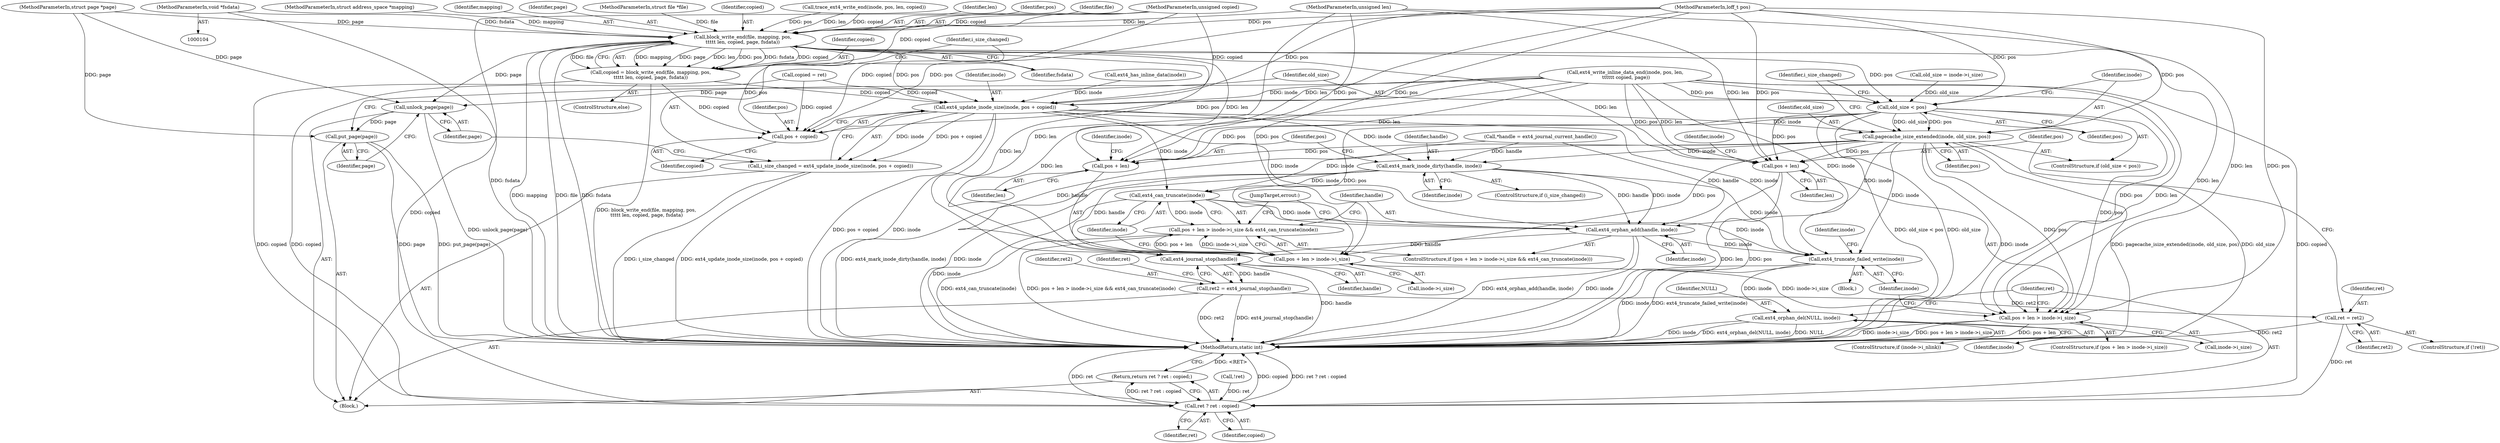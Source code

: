 digraph "0_linux_06bd3c36a733ac27962fea7d6f47168841376824_0@pointer" {
"1000111" [label="(MethodParameterIn,void *fsdata)"];
"1000166" [label="(Call,block_write_end(file, mapping, pos,\n\t\t\t\t\t len, copied, page, fsdata))"];
"1000164" [label="(Call,copied = block_write_end(file, mapping, pos,\n\t\t\t\t\t len, copied, page, fsdata))"];
"1000176" [label="(Call,ext4_update_inode_size(inode, pos + copied))"];
"1000174" [label="(Call,i_size_changed = ext4_update_inode_size(inode, pos + copied))"];
"1000189" [label="(Call,pagecache_isize_extended(inode, old_size, pos))"];
"1000195" [label="(Call,ext4_mark_inode_dirty(handle, inode))"];
"1000207" [label="(Call,ext4_can_truncate(inode))"];
"1000199" [label="(Call,pos + len > inode->i_size && ext4_can_truncate(inode))"];
"1000209" [label="(Call,ext4_orphan_add(handle, inode))"];
"1000215" [label="(Call,ext4_journal_stop(handle))"];
"1000213" [label="(Call,ret2 = ext4_journal_stop(handle))"];
"1000220" [label="(Call,ret = ret2)"];
"1000242" [label="(Call,ret ? ret : copied)"];
"1000241" [label="(Return,return ret ? ret : copied;)"];
"1000232" [label="(Call,ext4_truncate_failed_write(inode))"];
"1000238" [label="(Call,ext4_orphan_del(NULL, inode))"];
"1000200" [label="(Call,pos + len > inode->i_size)"];
"1000224" [label="(Call,pos + len > inode->i_size)"];
"1000201" [label="(Call,pos + len)"];
"1000225" [label="(Call,pos + len)"];
"1000178" [label="(Call,pos + copied)"];
"1000181" [label="(Call,unlock_page(page))"];
"1000183" [label="(Call,put_page(page))"];
"1000186" [label="(Call,old_size < pos)"];
"1000175" [label="(Identifier,i_size_changed)"];
"1000180" [label="(Identifier,copied)"];
"1000169" [label="(Identifier,pos)"];
"1000191" [label="(Identifier,old_size)"];
"1000210" [label="(Identifier,handle)"];
"1000177" [label="(Identifier,inode)"];
"1000233" [label="(Identifier,inode)"];
"1000183" [label="(Call,put_page(page))"];
"1000246" [label="(MethodReturn,static int)"];
"1000194" [label="(Identifier,i_size_changed)"];
"1000190" [label="(Identifier,inode)"];
"1000213" [label="(Call,ret2 = ext4_journal_stop(handle))"];
"1000112" [label="(Block,)"];
"1000107" [label="(MethodParameterIn,loff_t pos)"];
"1000203" [label="(Identifier,len)"];
"1000212" [label="(JumpTarget,errout:)"];
"1000197" [label="(Identifier,inode)"];
"1000209" [label="(Call,ext4_orphan_add(handle, inode))"];
"1000220" [label="(Call,ret = ret2)"];
"1000242" [label="(Call,ret ? ret : copied)"];
"1000196" [label="(Identifier,handle)"];
"1000234" [label="(ControlStructure,if (inode->i_nlink))"];
"1000187" [label="(Identifier,old_size)"];
"1000214" [label="(Identifier,ret2)"];
"1000208" [label="(Identifier,inode)"];
"1000181" [label="(Call,unlock_page(page))"];
"1000217" [label="(ControlStructure,if (!ret))"];
"1000111" [label="(MethodParameterIn,void *fsdata)"];
"1000165" [label="(Identifier,copied)"];
"1000167" [label="(Identifier,file)"];
"1000198" [label="(ControlStructure,if (pos + len > inode->i_size && ext4_can_truncate(inode)))"];
"1000239" [label="(Identifier,NULL)"];
"1000232" [label="(Call,ext4_truncate_failed_write(inode))"];
"1000106" [label="(MethodParameterIn,struct address_space *mapping)"];
"1000168" [label="(Identifier,mapping)"];
"1000164" [label="(Call,copied = block_write_end(file, mapping, pos,\n\t\t\t\t\t len, copied, page, fsdata))"];
"1000227" [label="(Identifier,len)"];
"1000172" [label="(Identifier,page)"];
"1000109" [label="(MethodParameterIn,unsigned copied)"];
"1000236" [label="(Identifier,inode)"];
"1000186" [label="(Call,old_size < pos)"];
"1000231" [label="(Block,)"];
"1000166" [label="(Call,block_write_end(file, mapping, pos,\n\t\t\t\t\t len, copied, page, fsdata))"];
"1000110" [label="(MethodParameterIn,struct page *page)"];
"1000244" [label="(Identifier,ret)"];
"1000144" [label="(Call,ext4_has_inline_data(inode))"];
"1000204" [label="(Call,inode->i_size)"];
"1000245" [label="(Identifier,copied)"];
"1000185" [label="(ControlStructure,if (old_size < pos))"];
"1000229" [label="(Identifier,inode)"];
"1000182" [label="(Identifier,page)"];
"1000223" [label="(ControlStructure,if (pos + len > inode->i_size))"];
"1000189" [label="(Call,pagecache_isize_extended(inode, old_size, pos))"];
"1000173" [label="(Identifier,fsdata)"];
"1000195" [label="(Call,ext4_mark_inode_dirty(handle, inode))"];
"1000192" [label="(Identifier,pos)"];
"1000238" [label="(Call,ext4_orphan_del(NULL, inode))"];
"1000199" [label="(Call,pos + len > inode->i_size && ext4_can_truncate(inode))"];
"1000240" [label="(Identifier,inode)"];
"1000202" [label="(Identifier,pos)"];
"1000224" [label="(Call,pos + len > inode->i_size)"];
"1000219" [label="(Identifier,ret)"];
"1000201" [label="(Call,pos + len)"];
"1000211" [label="(Identifier,inode)"];
"1000226" [label="(Identifier,pos)"];
"1000222" [label="(Identifier,ret2)"];
"1000105" [label="(MethodParameterIn,struct file *file)"];
"1000205" [label="(Identifier,inode)"];
"1000184" [label="(Identifier,page)"];
"1000176" [label="(Call,ext4_update_inode_size(inode, pos + copied))"];
"1000160" [label="(Call,copied = ret)"];
"1000216" [label="(Identifier,handle)"];
"1000241" [label="(Return,return ret ? ret : copied;)"];
"1000228" [label="(Call,inode->i_size)"];
"1000221" [label="(Identifier,ret)"];
"1000174" [label="(Call,i_size_changed = ext4_update_inode_size(inode, pos + copied))"];
"1000215" [label="(Call,ext4_journal_stop(handle))"];
"1000114" [label="(Call,*handle = ext4_journal_current_handle())"];
"1000243" [label="(Identifier,ret)"];
"1000171" [label="(Identifier,copied)"];
"1000193" [label="(ControlStructure,if (i_size_changed))"];
"1000200" [label="(Call,pos + len > inode->i_size)"];
"1000225" [label="(Call,pos + len)"];
"1000207" [label="(Call,ext4_can_truncate(inode))"];
"1000179" [label="(Identifier,pos)"];
"1000138" [label="(Call,trace_ext4_write_end(inode, pos, len, copied))"];
"1000170" [label="(Identifier,len)"];
"1000178" [label="(Call,pos + copied)"];
"1000108" [label="(MethodParameterIn,unsigned len)"];
"1000149" [label="(Call,ext4_write_inline_data_end(inode, pos, len,\n \t\t\t\t\t\t copied, page))"];
"1000124" [label="(Call,old_size = inode->i_size)"];
"1000188" [label="(Identifier,pos)"];
"1000163" [label="(ControlStructure,else)"];
"1000218" [label="(Call,!ret)"];
"1000111" -> "1000104"  [label="AST: "];
"1000111" -> "1000246"  [label="DDG: fsdata"];
"1000111" -> "1000166"  [label="DDG: fsdata"];
"1000166" -> "1000164"  [label="AST: "];
"1000166" -> "1000173"  [label="CFG: "];
"1000167" -> "1000166"  [label="AST: "];
"1000168" -> "1000166"  [label="AST: "];
"1000169" -> "1000166"  [label="AST: "];
"1000170" -> "1000166"  [label="AST: "];
"1000171" -> "1000166"  [label="AST: "];
"1000172" -> "1000166"  [label="AST: "];
"1000173" -> "1000166"  [label="AST: "];
"1000164" -> "1000166"  [label="CFG: "];
"1000166" -> "1000246"  [label="DDG: mapping"];
"1000166" -> "1000246"  [label="DDG: file"];
"1000166" -> "1000246"  [label="DDG: fsdata"];
"1000166" -> "1000164"  [label="DDG: mapping"];
"1000166" -> "1000164"  [label="DDG: page"];
"1000166" -> "1000164"  [label="DDG: len"];
"1000166" -> "1000164"  [label="DDG: pos"];
"1000166" -> "1000164"  [label="DDG: fsdata"];
"1000166" -> "1000164"  [label="DDG: copied"];
"1000166" -> "1000164"  [label="DDG: file"];
"1000105" -> "1000166"  [label="DDG: file"];
"1000106" -> "1000166"  [label="DDG: mapping"];
"1000138" -> "1000166"  [label="DDG: pos"];
"1000138" -> "1000166"  [label="DDG: len"];
"1000138" -> "1000166"  [label="DDG: copied"];
"1000107" -> "1000166"  [label="DDG: pos"];
"1000108" -> "1000166"  [label="DDG: len"];
"1000109" -> "1000166"  [label="DDG: copied"];
"1000110" -> "1000166"  [label="DDG: page"];
"1000166" -> "1000176"  [label="DDG: pos"];
"1000166" -> "1000178"  [label="DDG: pos"];
"1000166" -> "1000181"  [label="DDG: page"];
"1000166" -> "1000186"  [label="DDG: pos"];
"1000166" -> "1000200"  [label="DDG: len"];
"1000166" -> "1000201"  [label="DDG: len"];
"1000166" -> "1000224"  [label="DDG: len"];
"1000166" -> "1000225"  [label="DDG: len"];
"1000164" -> "1000163"  [label="AST: "];
"1000165" -> "1000164"  [label="AST: "];
"1000175" -> "1000164"  [label="CFG: "];
"1000164" -> "1000246"  [label="DDG: block_write_end(file, mapping, pos,\n\t\t\t\t\t len, copied, page, fsdata)"];
"1000109" -> "1000164"  [label="DDG: copied"];
"1000164" -> "1000176"  [label="DDG: copied"];
"1000164" -> "1000178"  [label="DDG: copied"];
"1000164" -> "1000242"  [label="DDG: copied"];
"1000176" -> "1000174"  [label="AST: "];
"1000176" -> "1000178"  [label="CFG: "];
"1000177" -> "1000176"  [label="AST: "];
"1000178" -> "1000176"  [label="AST: "];
"1000174" -> "1000176"  [label="CFG: "];
"1000176" -> "1000246"  [label="DDG: pos + copied"];
"1000176" -> "1000246"  [label="DDG: inode"];
"1000176" -> "1000174"  [label="DDG: inode"];
"1000176" -> "1000174"  [label="DDG: pos + copied"];
"1000144" -> "1000176"  [label="DDG: inode"];
"1000149" -> "1000176"  [label="DDG: inode"];
"1000149" -> "1000176"  [label="DDG: pos"];
"1000107" -> "1000176"  [label="DDG: pos"];
"1000160" -> "1000176"  [label="DDG: copied"];
"1000109" -> "1000176"  [label="DDG: copied"];
"1000176" -> "1000189"  [label="DDG: inode"];
"1000176" -> "1000195"  [label="DDG: inode"];
"1000176" -> "1000207"  [label="DDG: inode"];
"1000176" -> "1000209"  [label="DDG: inode"];
"1000176" -> "1000232"  [label="DDG: inode"];
"1000174" -> "1000112"  [label="AST: "];
"1000175" -> "1000174"  [label="AST: "];
"1000182" -> "1000174"  [label="CFG: "];
"1000174" -> "1000246"  [label="DDG: ext4_update_inode_size(inode, pos + copied)"];
"1000174" -> "1000246"  [label="DDG: i_size_changed"];
"1000189" -> "1000185"  [label="AST: "];
"1000189" -> "1000192"  [label="CFG: "];
"1000190" -> "1000189"  [label="AST: "];
"1000191" -> "1000189"  [label="AST: "];
"1000192" -> "1000189"  [label="AST: "];
"1000194" -> "1000189"  [label="CFG: "];
"1000189" -> "1000246"  [label="DDG: inode"];
"1000189" -> "1000246"  [label="DDG: pagecache_isize_extended(inode, old_size, pos)"];
"1000189" -> "1000246"  [label="DDG: old_size"];
"1000186" -> "1000189"  [label="DDG: old_size"];
"1000186" -> "1000189"  [label="DDG: pos"];
"1000107" -> "1000189"  [label="DDG: pos"];
"1000189" -> "1000195"  [label="DDG: inode"];
"1000189" -> "1000200"  [label="DDG: pos"];
"1000189" -> "1000201"  [label="DDG: pos"];
"1000189" -> "1000207"  [label="DDG: inode"];
"1000189" -> "1000209"  [label="DDG: inode"];
"1000189" -> "1000224"  [label="DDG: pos"];
"1000189" -> "1000225"  [label="DDG: pos"];
"1000189" -> "1000232"  [label="DDG: inode"];
"1000195" -> "1000193"  [label="AST: "];
"1000195" -> "1000197"  [label="CFG: "];
"1000196" -> "1000195"  [label="AST: "];
"1000197" -> "1000195"  [label="AST: "];
"1000202" -> "1000195"  [label="CFG: "];
"1000195" -> "1000246"  [label="DDG: ext4_mark_inode_dirty(handle, inode)"];
"1000195" -> "1000246"  [label="DDG: inode"];
"1000114" -> "1000195"  [label="DDG: handle"];
"1000195" -> "1000207"  [label="DDG: inode"];
"1000195" -> "1000209"  [label="DDG: handle"];
"1000195" -> "1000209"  [label="DDG: inode"];
"1000195" -> "1000215"  [label="DDG: handle"];
"1000195" -> "1000232"  [label="DDG: inode"];
"1000207" -> "1000199"  [label="AST: "];
"1000207" -> "1000208"  [label="CFG: "];
"1000208" -> "1000207"  [label="AST: "];
"1000199" -> "1000207"  [label="CFG: "];
"1000207" -> "1000246"  [label="DDG: inode"];
"1000207" -> "1000199"  [label="DDG: inode"];
"1000207" -> "1000209"  [label="DDG: inode"];
"1000207" -> "1000232"  [label="DDG: inode"];
"1000199" -> "1000198"  [label="AST: "];
"1000199" -> "1000200"  [label="CFG: "];
"1000200" -> "1000199"  [label="AST: "];
"1000210" -> "1000199"  [label="CFG: "];
"1000212" -> "1000199"  [label="CFG: "];
"1000199" -> "1000246"  [label="DDG: ext4_can_truncate(inode)"];
"1000199" -> "1000246"  [label="DDG: pos + len > inode->i_size && ext4_can_truncate(inode)"];
"1000200" -> "1000199"  [label="DDG: pos + len"];
"1000200" -> "1000199"  [label="DDG: inode->i_size"];
"1000209" -> "1000198"  [label="AST: "];
"1000209" -> "1000211"  [label="CFG: "];
"1000210" -> "1000209"  [label="AST: "];
"1000211" -> "1000209"  [label="AST: "];
"1000212" -> "1000209"  [label="CFG: "];
"1000209" -> "1000246"  [label="DDG: ext4_orphan_add(handle, inode)"];
"1000209" -> "1000246"  [label="DDG: inode"];
"1000114" -> "1000209"  [label="DDG: handle"];
"1000209" -> "1000215"  [label="DDG: handle"];
"1000209" -> "1000232"  [label="DDG: inode"];
"1000215" -> "1000213"  [label="AST: "];
"1000215" -> "1000216"  [label="CFG: "];
"1000216" -> "1000215"  [label="AST: "];
"1000213" -> "1000215"  [label="CFG: "];
"1000215" -> "1000246"  [label="DDG: handle"];
"1000215" -> "1000213"  [label="DDG: handle"];
"1000114" -> "1000215"  [label="DDG: handle"];
"1000213" -> "1000112"  [label="AST: "];
"1000214" -> "1000213"  [label="AST: "];
"1000219" -> "1000213"  [label="CFG: "];
"1000213" -> "1000246"  [label="DDG: ret2"];
"1000213" -> "1000246"  [label="DDG: ext4_journal_stop(handle)"];
"1000213" -> "1000220"  [label="DDG: ret2"];
"1000220" -> "1000217"  [label="AST: "];
"1000220" -> "1000222"  [label="CFG: "];
"1000221" -> "1000220"  [label="AST: "];
"1000222" -> "1000220"  [label="AST: "];
"1000226" -> "1000220"  [label="CFG: "];
"1000220" -> "1000246"  [label="DDG: ret2"];
"1000220" -> "1000242"  [label="DDG: ret"];
"1000242" -> "1000241"  [label="AST: "];
"1000242" -> "1000244"  [label="CFG: "];
"1000242" -> "1000245"  [label="CFG: "];
"1000243" -> "1000242"  [label="AST: "];
"1000244" -> "1000242"  [label="AST: "];
"1000245" -> "1000242"  [label="AST: "];
"1000241" -> "1000242"  [label="CFG: "];
"1000242" -> "1000246"  [label="DDG: copied"];
"1000242" -> "1000246"  [label="DDG: ret ? ret : copied"];
"1000242" -> "1000246"  [label="DDG: ret"];
"1000242" -> "1000241"  [label="DDG: ret ? ret : copied"];
"1000218" -> "1000242"  [label="DDG: ret"];
"1000149" -> "1000242"  [label="DDG: copied"];
"1000109" -> "1000242"  [label="DDG: copied"];
"1000160" -> "1000242"  [label="DDG: copied"];
"1000241" -> "1000112"  [label="AST: "];
"1000246" -> "1000241"  [label="CFG: "];
"1000241" -> "1000246"  [label="DDG: <RET>"];
"1000232" -> "1000231"  [label="AST: "];
"1000232" -> "1000233"  [label="CFG: "];
"1000233" -> "1000232"  [label="AST: "];
"1000236" -> "1000232"  [label="CFG: "];
"1000232" -> "1000246"  [label="DDG: inode"];
"1000232" -> "1000246"  [label="DDG: ext4_truncate_failed_write(inode)"];
"1000149" -> "1000232"  [label="DDG: inode"];
"1000232" -> "1000238"  [label="DDG: inode"];
"1000238" -> "1000234"  [label="AST: "];
"1000238" -> "1000240"  [label="CFG: "];
"1000239" -> "1000238"  [label="AST: "];
"1000240" -> "1000238"  [label="AST: "];
"1000243" -> "1000238"  [label="CFG: "];
"1000238" -> "1000246"  [label="DDG: NULL"];
"1000238" -> "1000246"  [label="DDG: inode"];
"1000238" -> "1000246"  [label="DDG: ext4_orphan_del(NULL, inode)"];
"1000200" -> "1000204"  [label="CFG: "];
"1000201" -> "1000200"  [label="AST: "];
"1000204" -> "1000200"  [label="AST: "];
"1000208" -> "1000200"  [label="CFG: "];
"1000186" -> "1000200"  [label="DDG: pos"];
"1000107" -> "1000200"  [label="DDG: pos"];
"1000149" -> "1000200"  [label="DDG: len"];
"1000108" -> "1000200"  [label="DDG: len"];
"1000200" -> "1000224"  [label="DDG: inode->i_size"];
"1000224" -> "1000223"  [label="AST: "];
"1000224" -> "1000228"  [label="CFG: "];
"1000225" -> "1000224"  [label="AST: "];
"1000228" -> "1000224"  [label="AST: "];
"1000233" -> "1000224"  [label="CFG: "];
"1000243" -> "1000224"  [label="CFG: "];
"1000224" -> "1000246"  [label="DDG: pos + len"];
"1000224" -> "1000246"  [label="DDG: inode->i_size"];
"1000224" -> "1000246"  [label="DDG: pos + len > inode->i_size"];
"1000149" -> "1000224"  [label="DDG: pos"];
"1000149" -> "1000224"  [label="DDG: len"];
"1000107" -> "1000224"  [label="DDG: pos"];
"1000186" -> "1000224"  [label="DDG: pos"];
"1000108" -> "1000224"  [label="DDG: len"];
"1000201" -> "1000203"  [label="CFG: "];
"1000202" -> "1000201"  [label="AST: "];
"1000203" -> "1000201"  [label="AST: "];
"1000205" -> "1000201"  [label="CFG: "];
"1000186" -> "1000201"  [label="DDG: pos"];
"1000107" -> "1000201"  [label="DDG: pos"];
"1000149" -> "1000201"  [label="DDG: len"];
"1000108" -> "1000201"  [label="DDG: len"];
"1000225" -> "1000227"  [label="CFG: "];
"1000226" -> "1000225"  [label="AST: "];
"1000227" -> "1000225"  [label="AST: "];
"1000229" -> "1000225"  [label="CFG: "];
"1000225" -> "1000246"  [label="DDG: len"];
"1000225" -> "1000246"  [label="DDG: pos"];
"1000149" -> "1000225"  [label="DDG: pos"];
"1000149" -> "1000225"  [label="DDG: len"];
"1000107" -> "1000225"  [label="DDG: pos"];
"1000186" -> "1000225"  [label="DDG: pos"];
"1000108" -> "1000225"  [label="DDG: len"];
"1000178" -> "1000180"  [label="CFG: "];
"1000179" -> "1000178"  [label="AST: "];
"1000180" -> "1000178"  [label="AST: "];
"1000149" -> "1000178"  [label="DDG: pos"];
"1000107" -> "1000178"  [label="DDG: pos"];
"1000160" -> "1000178"  [label="DDG: copied"];
"1000109" -> "1000178"  [label="DDG: copied"];
"1000181" -> "1000112"  [label="AST: "];
"1000181" -> "1000182"  [label="CFG: "];
"1000182" -> "1000181"  [label="AST: "];
"1000184" -> "1000181"  [label="CFG: "];
"1000181" -> "1000246"  [label="DDG: unlock_page(page)"];
"1000149" -> "1000181"  [label="DDG: page"];
"1000110" -> "1000181"  [label="DDG: page"];
"1000181" -> "1000183"  [label="DDG: page"];
"1000183" -> "1000112"  [label="AST: "];
"1000183" -> "1000184"  [label="CFG: "];
"1000184" -> "1000183"  [label="AST: "];
"1000187" -> "1000183"  [label="CFG: "];
"1000183" -> "1000246"  [label="DDG: page"];
"1000183" -> "1000246"  [label="DDG: put_page(page)"];
"1000110" -> "1000183"  [label="DDG: page"];
"1000186" -> "1000185"  [label="AST: "];
"1000186" -> "1000188"  [label="CFG: "];
"1000187" -> "1000186"  [label="AST: "];
"1000188" -> "1000186"  [label="AST: "];
"1000190" -> "1000186"  [label="CFG: "];
"1000194" -> "1000186"  [label="CFG: "];
"1000186" -> "1000246"  [label="DDG: old_size < pos"];
"1000186" -> "1000246"  [label="DDG: old_size"];
"1000124" -> "1000186"  [label="DDG: old_size"];
"1000107" -> "1000186"  [label="DDG: pos"];
"1000149" -> "1000186"  [label="DDG: pos"];
}
